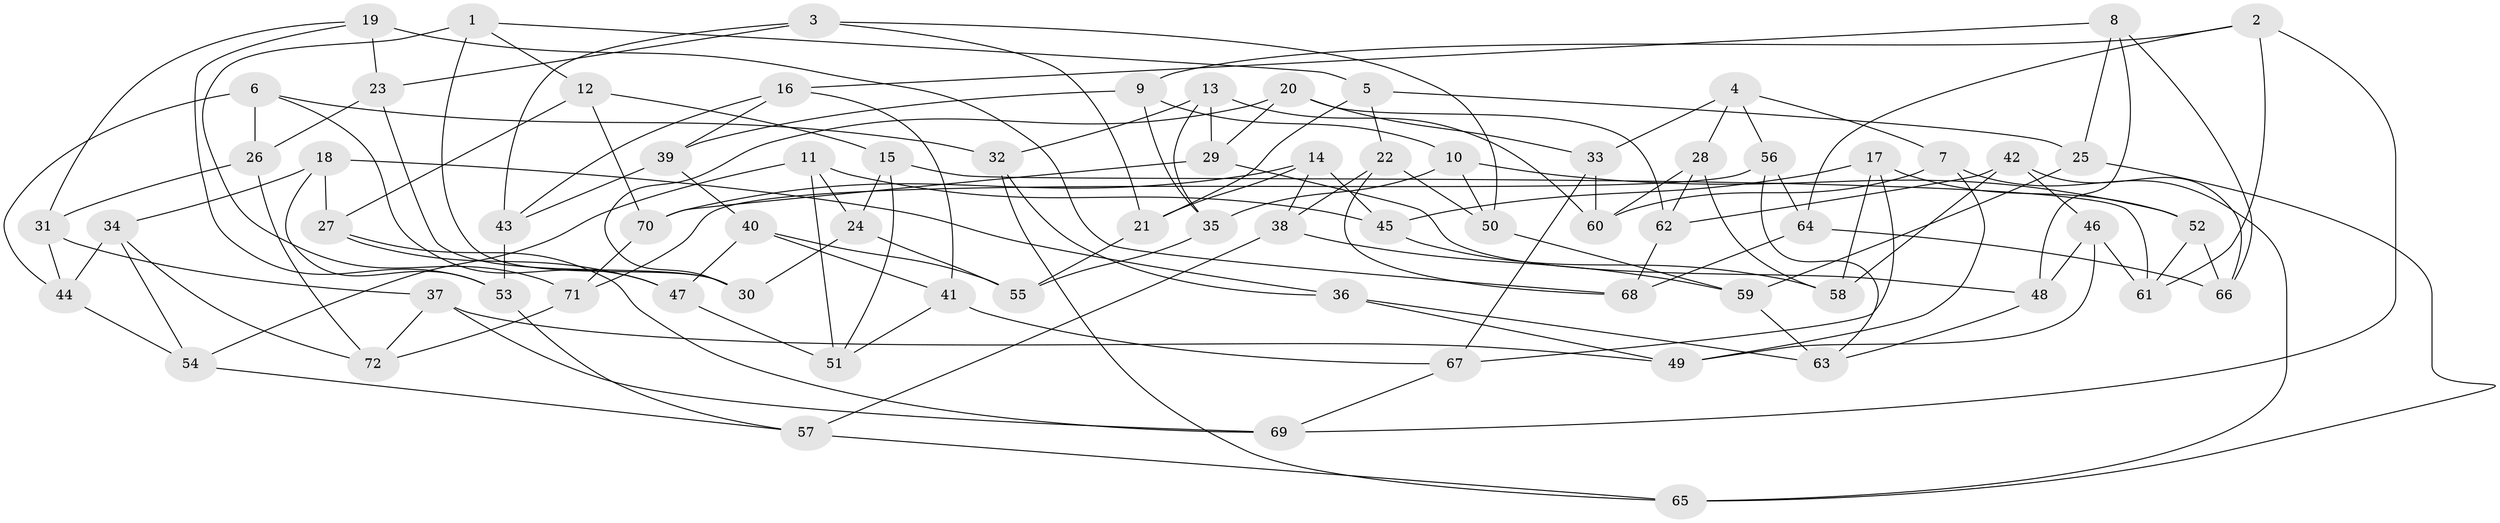 // Generated by graph-tools (version 1.1) at 2025/57/03/09/25 04:57:02]
// undirected, 72 vertices, 144 edges
graph export_dot {
graph [start="1"]
  node [color=gray90,style=filled];
  1;
  2;
  3;
  4;
  5;
  6;
  7;
  8;
  9;
  10;
  11;
  12;
  13;
  14;
  15;
  16;
  17;
  18;
  19;
  20;
  21;
  22;
  23;
  24;
  25;
  26;
  27;
  28;
  29;
  30;
  31;
  32;
  33;
  34;
  35;
  36;
  37;
  38;
  39;
  40;
  41;
  42;
  43;
  44;
  45;
  46;
  47;
  48;
  49;
  50;
  51;
  52;
  53;
  54;
  55;
  56;
  57;
  58;
  59;
  60;
  61;
  62;
  63;
  64;
  65;
  66;
  67;
  68;
  69;
  70;
  71;
  72;
  1 -- 71;
  1 -- 12;
  1 -- 5;
  1 -- 30;
  2 -- 9;
  2 -- 64;
  2 -- 69;
  2 -- 61;
  3 -- 21;
  3 -- 50;
  3 -- 43;
  3 -- 23;
  4 -- 56;
  4 -- 33;
  4 -- 28;
  4 -- 7;
  5 -- 21;
  5 -- 25;
  5 -- 22;
  6 -- 26;
  6 -- 47;
  6 -- 32;
  6 -- 44;
  7 -- 60;
  7 -- 49;
  7 -- 65;
  8 -- 48;
  8 -- 25;
  8 -- 66;
  8 -- 16;
  9 -- 35;
  9 -- 10;
  9 -- 39;
  10 -- 50;
  10 -- 52;
  10 -- 35;
  11 -- 51;
  11 -- 24;
  11 -- 45;
  11 -- 54;
  12 -- 70;
  12 -- 15;
  12 -- 27;
  13 -- 60;
  13 -- 32;
  13 -- 29;
  13 -- 35;
  14 -- 21;
  14 -- 38;
  14 -- 45;
  14 -- 70;
  15 -- 24;
  15 -- 51;
  15 -- 61;
  16 -- 43;
  16 -- 39;
  16 -- 41;
  17 -- 52;
  17 -- 67;
  17 -- 58;
  17 -- 45;
  18 -- 34;
  18 -- 53;
  18 -- 27;
  18 -- 36;
  19 -- 53;
  19 -- 31;
  19 -- 23;
  19 -- 68;
  20 -- 30;
  20 -- 62;
  20 -- 29;
  20 -- 33;
  21 -- 55;
  22 -- 50;
  22 -- 68;
  22 -- 38;
  23 -- 26;
  23 -- 30;
  24 -- 30;
  24 -- 55;
  25 -- 65;
  25 -- 59;
  26 -- 31;
  26 -- 72;
  27 -- 69;
  27 -- 47;
  28 -- 58;
  28 -- 62;
  28 -- 60;
  29 -- 70;
  29 -- 48;
  31 -- 44;
  31 -- 37;
  32 -- 65;
  32 -- 36;
  33 -- 60;
  33 -- 67;
  34 -- 44;
  34 -- 72;
  34 -- 54;
  35 -- 55;
  36 -- 63;
  36 -- 49;
  37 -- 49;
  37 -- 72;
  37 -- 69;
  38 -- 59;
  38 -- 57;
  39 -- 43;
  39 -- 40;
  40 -- 47;
  40 -- 41;
  40 -- 55;
  41 -- 51;
  41 -- 67;
  42 -- 66;
  42 -- 46;
  42 -- 62;
  42 -- 58;
  43 -- 53;
  44 -- 54;
  45 -- 58;
  46 -- 49;
  46 -- 61;
  46 -- 48;
  47 -- 51;
  48 -- 63;
  50 -- 59;
  52 -- 66;
  52 -- 61;
  53 -- 57;
  54 -- 57;
  56 -- 64;
  56 -- 71;
  56 -- 63;
  57 -- 65;
  59 -- 63;
  62 -- 68;
  64 -- 66;
  64 -- 68;
  67 -- 69;
  70 -- 71;
  71 -- 72;
}
